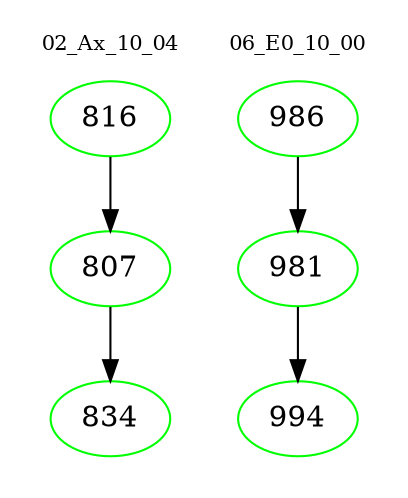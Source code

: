 digraph{
subgraph cluster_0 {
color = white
label = "02_Ax_10_04";
fontsize=10;
T0_816 [label="816", color="green"]
T0_816 -> T0_807 [color="black"]
T0_807 [label="807", color="green"]
T0_807 -> T0_834 [color="black"]
T0_834 [label="834", color="green"]
}
subgraph cluster_1 {
color = white
label = "06_E0_10_00";
fontsize=10;
T1_986 [label="986", color="green"]
T1_986 -> T1_981 [color="black"]
T1_981 [label="981", color="green"]
T1_981 -> T1_994 [color="black"]
T1_994 [label="994", color="green"]
}
}
